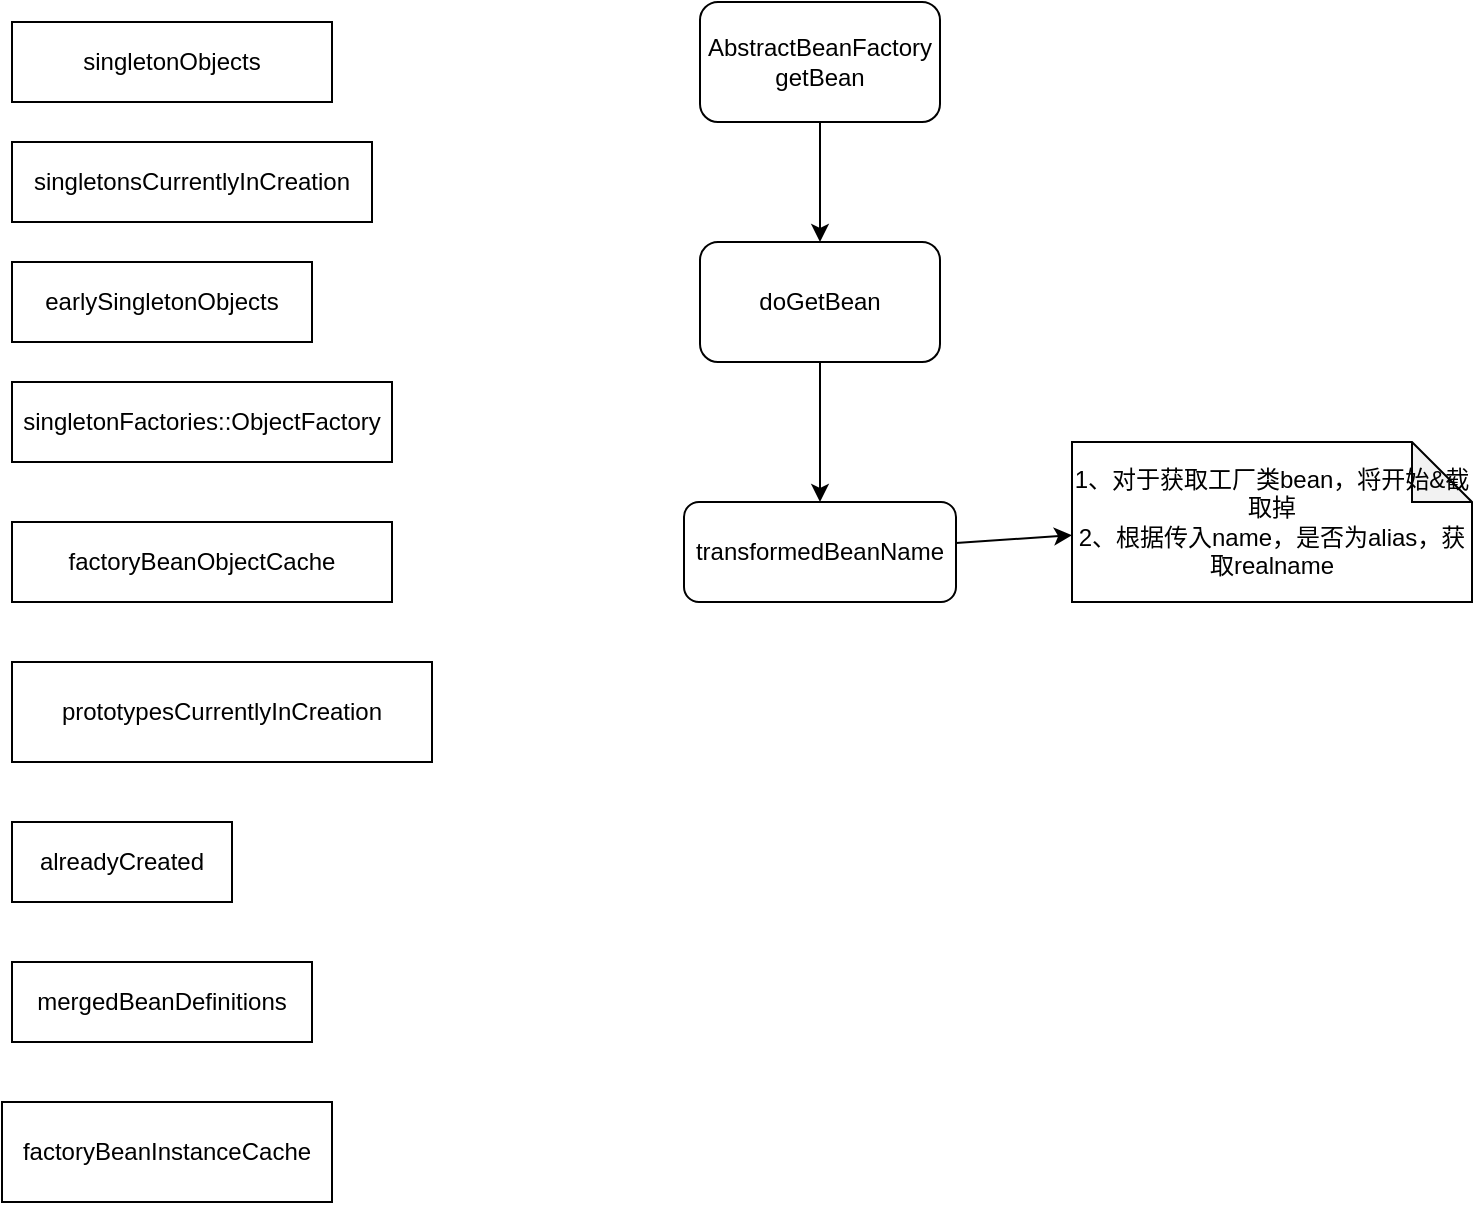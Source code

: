<mxfile>
    <diagram id="OWvzI2N4adWCMlHb0skk" name="第 1 页">
        <mxGraphModel dx="1076" dy="715" grid="1" gridSize="10" guides="1" tooltips="1" connect="1" arrows="1" fold="1" page="1" pageScale="1" pageWidth="827" pageHeight="1169" math="0" shadow="0">
            <root>
                <mxCell id="0"/>
                <mxCell id="1" parent="0"/>
                <mxCell id="4" value="" style="edgeStyle=none;html=1;" parent="1" source="2" target="3" edge="1">
                    <mxGeometry relative="1" as="geometry"/>
                </mxCell>
                <mxCell id="2" value="AbstractBeanFactory&lt;br&gt;getBean" style="rounded=1;whiteSpace=wrap;html=1;" parent="1" vertex="1">
                    <mxGeometry x="354" y="10" width="120" height="60" as="geometry"/>
                </mxCell>
                <mxCell id="6" value="" style="edgeStyle=none;html=1;" parent="1" source="3" target="5" edge="1">
                    <mxGeometry relative="1" as="geometry"/>
                </mxCell>
                <mxCell id="3" value="doGetBean" style="whiteSpace=wrap;html=1;rounded=1;" parent="1" vertex="1">
                    <mxGeometry x="354" y="130" width="120" height="60" as="geometry"/>
                </mxCell>
                <mxCell id="8" value="" style="edgeStyle=none;html=1;" parent="1" source="5" target="7" edge="1">
                    <mxGeometry relative="1" as="geometry"/>
                </mxCell>
                <mxCell id="5" value="transformedBeanName" style="whiteSpace=wrap;html=1;rounded=1;" parent="1" vertex="1">
                    <mxGeometry x="346" y="260" width="136" height="50" as="geometry"/>
                </mxCell>
                <mxCell id="7" value="1、对于获取工厂类bean，将开始&amp;amp;截取掉&lt;br&gt;2、根据传入name，是否为alias，获取realname" style="shape=note;whiteSpace=wrap;html=1;backgroundOutline=1;darkOpacity=0.05;" parent="1" vertex="1">
                    <mxGeometry x="540" y="230" width="200" height="80" as="geometry"/>
                </mxCell>
                <mxCell id="9" value="singletonObjects" style="rounded=0;whiteSpace=wrap;html=1;" parent="1" vertex="1">
                    <mxGeometry x="10" y="20" width="160" height="40" as="geometry"/>
                </mxCell>
                <mxCell id="11" value="singletonsCurrentlyInCreation" style="rounded=0;whiteSpace=wrap;html=1;" parent="1" vertex="1">
                    <mxGeometry x="10" y="80" width="180" height="40" as="geometry"/>
                </mxCell>
                <mxCell id="12" value="earlySingletonObjects" style="rounded=0;whiteSpace=wrap;html=1;" parent="1" vertex="1">
                    <mxGeometry x="10" y="140" width="150" height="40" as="geometry"/>
                </mxCell>
                <mxCell id="13" value="singletonFactories::ObjectFactory" style="rounded=0;whiteSpace=wrap;html=1;" parent="1" vertex="1">
                    <mxGeometry x="10" y="200" width="190" height="40" as="geometry"/>
                </mxCell>
                <mxCell id="15" value="factoryBeanObjectCache" style="rounded=0;whiteSpace=wrap;html=1;" parent="1" vertex="1">
                    <mxGeometry x="10" y="270" width="190" height="40" as="geometry"/>
                </mxCell>
                <mxCell id="16" value="prototypesCurrentlyInCreation" style="rounded=0;whiteSpace=wrap;html=1;" parent="1" vertex="1">
                    <mxGeometry x="10" y="340" width="210" height="50" as="geometry"/>
                </mxCell>
                <mxCell id="17" value="alreadyCreated" style="rounded=0;whiteSpace=wrap;html=1;" parent="1" vertex="1">
                    <mxGeometry x="10" y="420" width="110" height="40" as="geometry"/>
                </mxCell>
                <mxCell id="18" value="mergedBeanDefinitions" style="rounded=0;whiteSpace=wrap;html=1;" parent="1" vertex="1">
                    <mxGeometry x="10" y="490" width="150" height="40" as="geometry"/>
                </mxCell>
                <mxCell id="19" value="factoryBeanInstanceCache" style="rounded=0;whiteSpace=wrap;html=1;" vertex="1" parent="1">
                    <mxGeometry x="5" y="560" width="165" height="50" as="geometry"/>
                </mxCell>
            </root>
        </mxGraphModel>
    </diagram>
</mxfile>